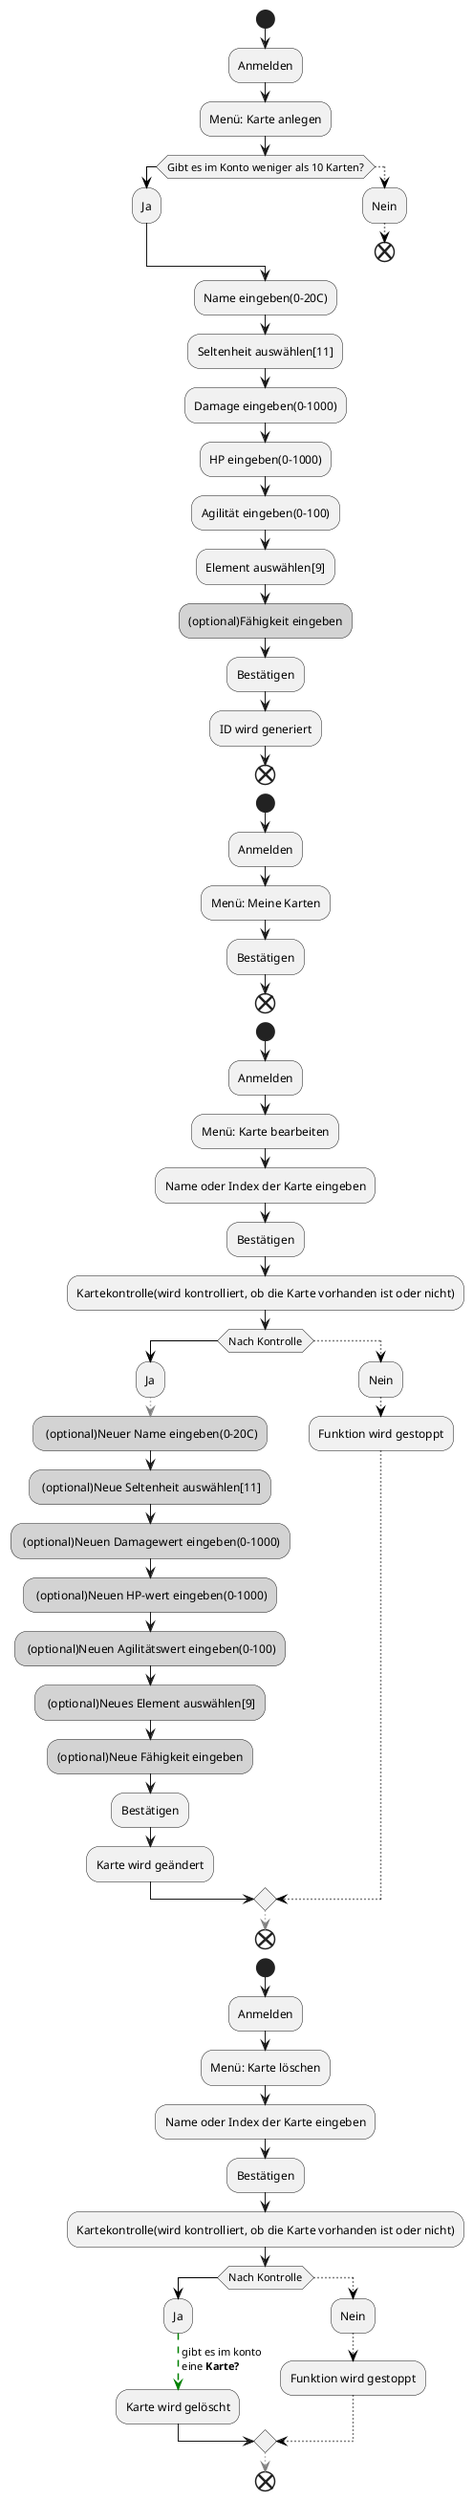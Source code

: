 @startuml
start
:Anmelden;
:Menü: Karte anlegen;
if (Gibt es im Konto weniger als 10 Karten?) then
  -[#black]->
  :Ja;
 
   
else

  -[#black,dotted]->
  :Nein;

  -[#black,dotted]->

  -[#black,dotted]-> 
  end

endif
-[#gray,dotted]->
:Name eingeben(0-20C);
:Seltenheit auswählen[11];
:Damage eingeben(0-1000);
:HP eingeben(0-1000);
:Agilität eingeben(0-100);
:Element auswählen[9];
#LightGrey:(optional)Fähigkeit eingeben;
:Bestätigen;
:ID wird generiert;
end

start
:Anmelden;
:Menü: Meine Karten;
:Bestätigen;
end

start
:Anmelden;
:Menü: Karte bearbeiten;
:Name oder Index der Karte eingeben;
:Bestätigen;
:Kartekontrolle(wird kontrolliert, ob die Karte vorhanden ist oder nicht);
if (Nach Kontrolle) then
  -[#black]->
  :Ja;
  -[#green,dashed]-> gibt es im konto
  eine **Karte?**;
   

 -[#green,dashed]-> gibt es im konto
  eine **Karte?**;
   
 -[#gray,dotted]->
#LightGrey: (optional)Neuer Name eingeben(0-20C);
#LightGrey: (optional)Neue Seltenheit auswählen[11];
#LightGrey: (optional)Neuen Damagewert eingeben(0-1000);
#LightGrey: (optional)Neuen HP-wert eingeben(0-1000);
#LightGrey: (optional)Neuen Agilitätswert eingeben(0-100);
#LightGrey: (optional)Neues Element auswählen[9];
#LightGrey:(optional)Neue Fähigkeit eingeben;
:Bestätigen;
:Karte wird geändert;

else

  -[#black,dotted]->
  :Nein;

  -[#black,dotted]->

  :Funktion wird gestoppt;
  -[#black,dotted]->

endif
-[#gray,dotted]->
end

start
:Anmelden;
:Menü: Karte löschen;
:Name oder Index der Karte eingeben;
:Bestätigen;
:Kartekontrolle(wird kontrolliert, ob die Karte vorhanden ist oder nicht);
if (Nach Kontrolle) then
  -[#black]->
  :Ja;
  -[#green,dashed]-> gibt es im konto
  eine **Karte?**;
   
  :Karte wird gelöscht;
else

  -[#black,dotted]->
  :Nein;

  -[#black,dotted]->

  :Funktion wird gestoppt;
  -[#black,dotted]->

endif
-[#gray,dotted]->


end



@enduml
